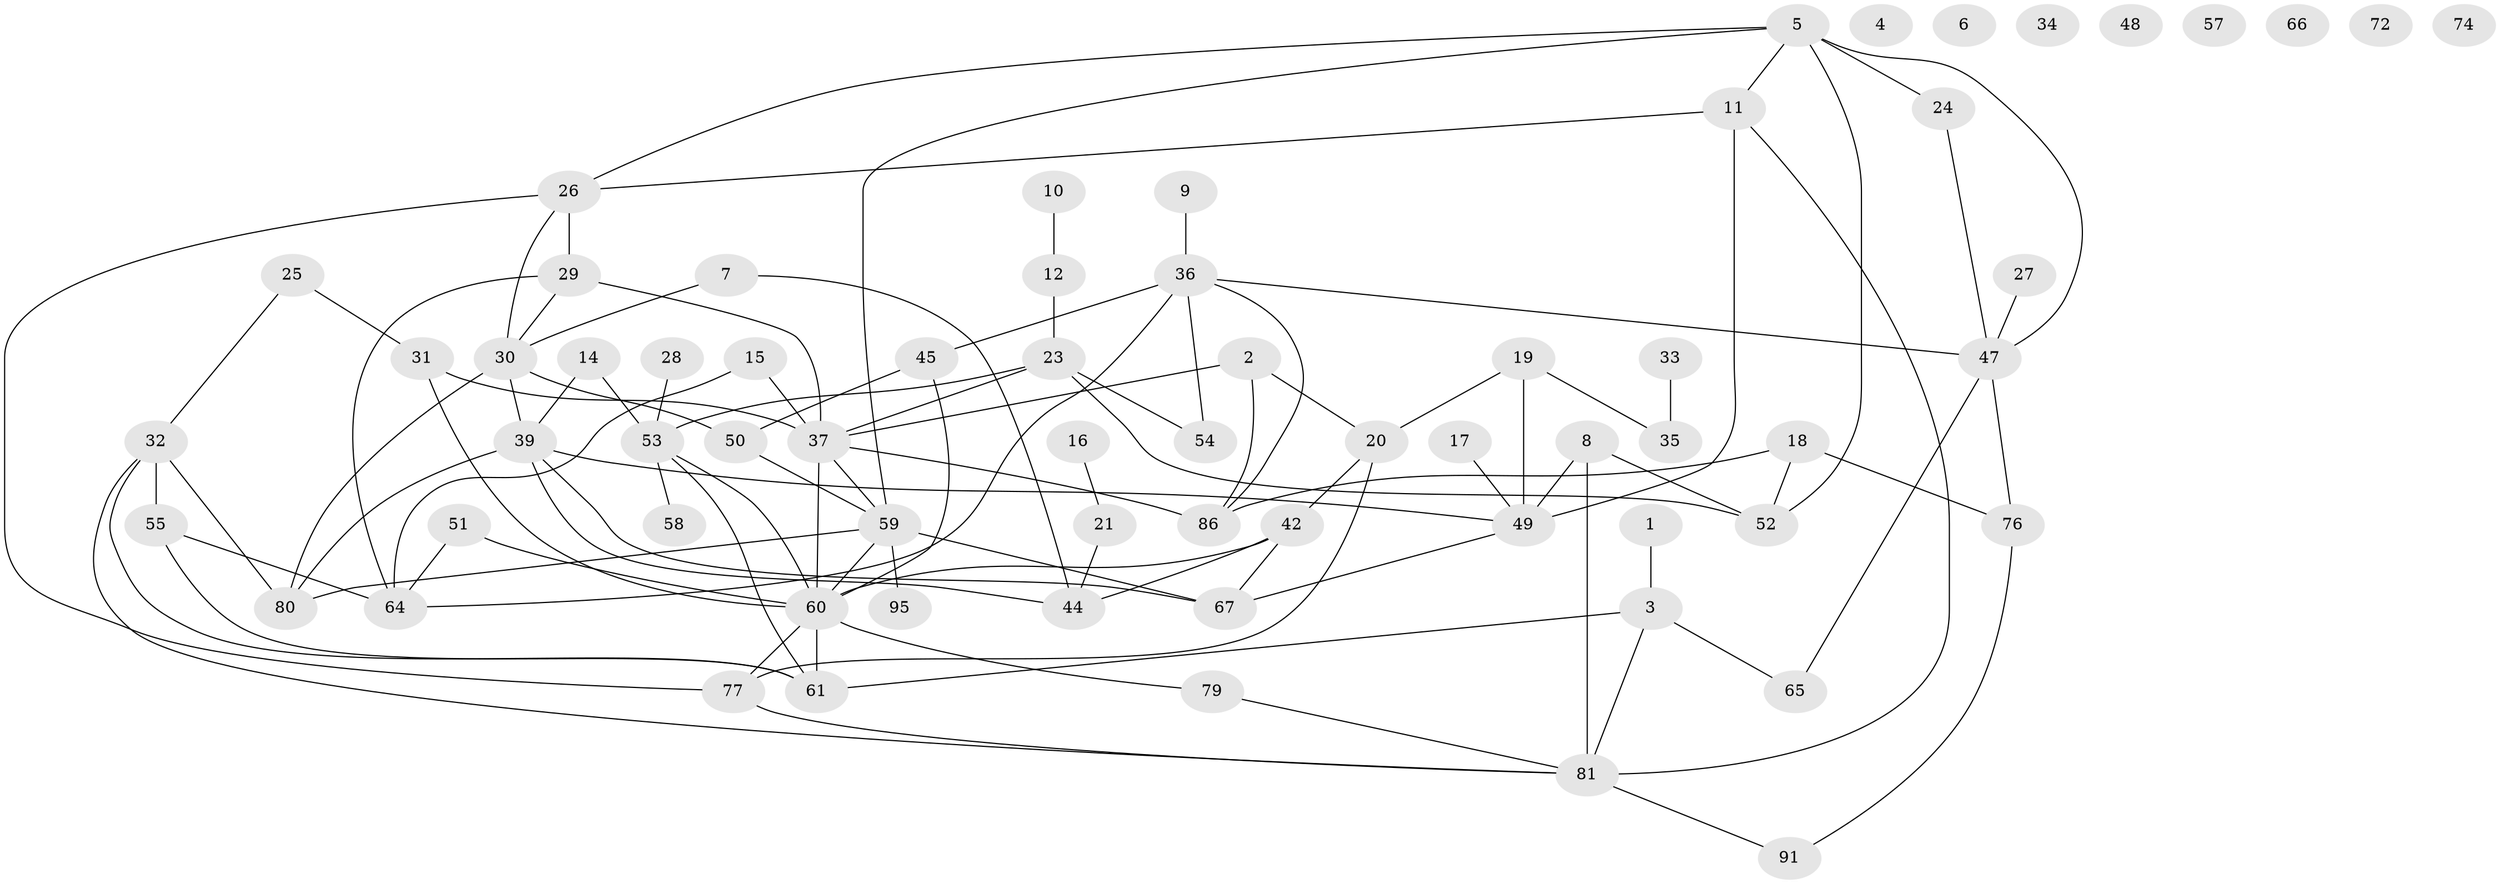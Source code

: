// Generated by graph-tools (version 1.1) at 2025/23/03/03/25 07:23:29]
// undirected, 67 vertices, 103 edges
graph export_dot {
graph [start="1"]
  node [color=gray90,style=filled];
  1;
  2;
  3 [super="+13"];
  4;
  5 [super="+63"];
  6 [super="+22"];
  7;
  8 [super="+82"];
  9 [super="+46"];
  10;
  11 [super="+40"];
  12 [super="+87"];
  14;
  15;
  16;
  17;
  18;
  19;
  20 [super="+69"];
  21;
  23 [super="+89"];
  24;
  25;
  26 [super="+68"];
  27;
  28;
  29 [super="+43"];
  30 [super="+73"];
  31 [super="+41"];
  32 [super="+62"];
  33 [super="+38"];
  34;
  35;
  36 [super="+96"];
  37 [super="+99"];
  39 [super="+71"];
  42 [super="+92"];
  44 [super="+97"];
  45;
  47 [super="+70"];
  48;
  49 [super="+56"];
  50 [super="+88"];
  51;
  52 [super="+83"];
  53 [super="+78"];
  54;
  55 [super="+84"];
  57;
  58;
  59 [super="+75"];
  60 [super="+94"];
  61;
  64 [super="+93"];
  65;
  66;
  67;
  72;
  74;
  76 [super="+90"];
  77;
  79;
  80 [super="+85"];
  81 [super="+98"];
  86;
  91;
  95;
  1 -- 3;
  2 -- 20;
  2 -- 37;
  2 -- 86;
  3 -- 65;
  3 -- 81;
  3 -- 61;
  5 -- 52;
  5 -- 24;
  5 -- 26;
  5 -- 59;
  5 -- 47;
  5 -- 11;
  7 -- 44;
  7 -- 30;
  8 -- 49;
  8 -- 52;
  8 -- 81;
  9 -- 36;
  10 -- 12;
  11 -- 26;
  11 -- 81;
  11 -- 49 [weight=2];
  12 -- 23;
  14 -- 53;
  14 -- 39;
  15 -- 64;
  15 -- 37;
  16 -- 21;
  17 -- 49;
  18 -- 52;
  18 -- 86;
  18 -- 76;
  19 -- 20;
  19 -- 35;
  19 -- 49;
  20 -- 42;
  20 -- 77;
  21 -- 44;
  23 -- 52;
  23 -- 37;
  23 -- 54;
  23 -- 53;
  24 -- 47;
  25 -- 32;
  25 -- 31;
  26 -- 29;
  26 -- 30;
  26 -- 77;
  27 -- 47;
  28 -- 53;
  29 -- 30;
  29 -- 37;
  29 -- 64;
  30 -- 80;
  30 -- 50;
  30 -- 39;
  31 -- 37;
  31 -- 60;
  32 -- 61;
  32 -- 81;
  32 -- 80;
  32 -- 55;
  33 -- 35;
  36 -- 45;
  36 -- 54;
  36 -- 86;
  36 -- 64;
  36 -- 47;
  37 -- 86;
  37 -- 59;
  37 -- 60;
  39 -- 49;
  39 -- 67;
  39 -- 80;
  39 -- 44;
  42 -- 67;
  42 -- 44;
  42 -- 60;
  45 -- 50;
  45 -- 60;
  47 -- 65;
  47 -- 76;
  49 -- 67;
  50 -- 59;
  51 -- 60;
  51 -- 64;
  53 -- 61;
  53 -- 58;
  53 -- 60;
  55 -- 61;
  55 -- 64;
  59 -- 67;
  59 -- 80;
  59 -- 95;
  59 -- 60;
  60 -- 61;
  60 -- 77;
  60 -- 79;
  76 -- 91;
  77 -- 81;
  79 -- 81;
  81 -- 91;
}
